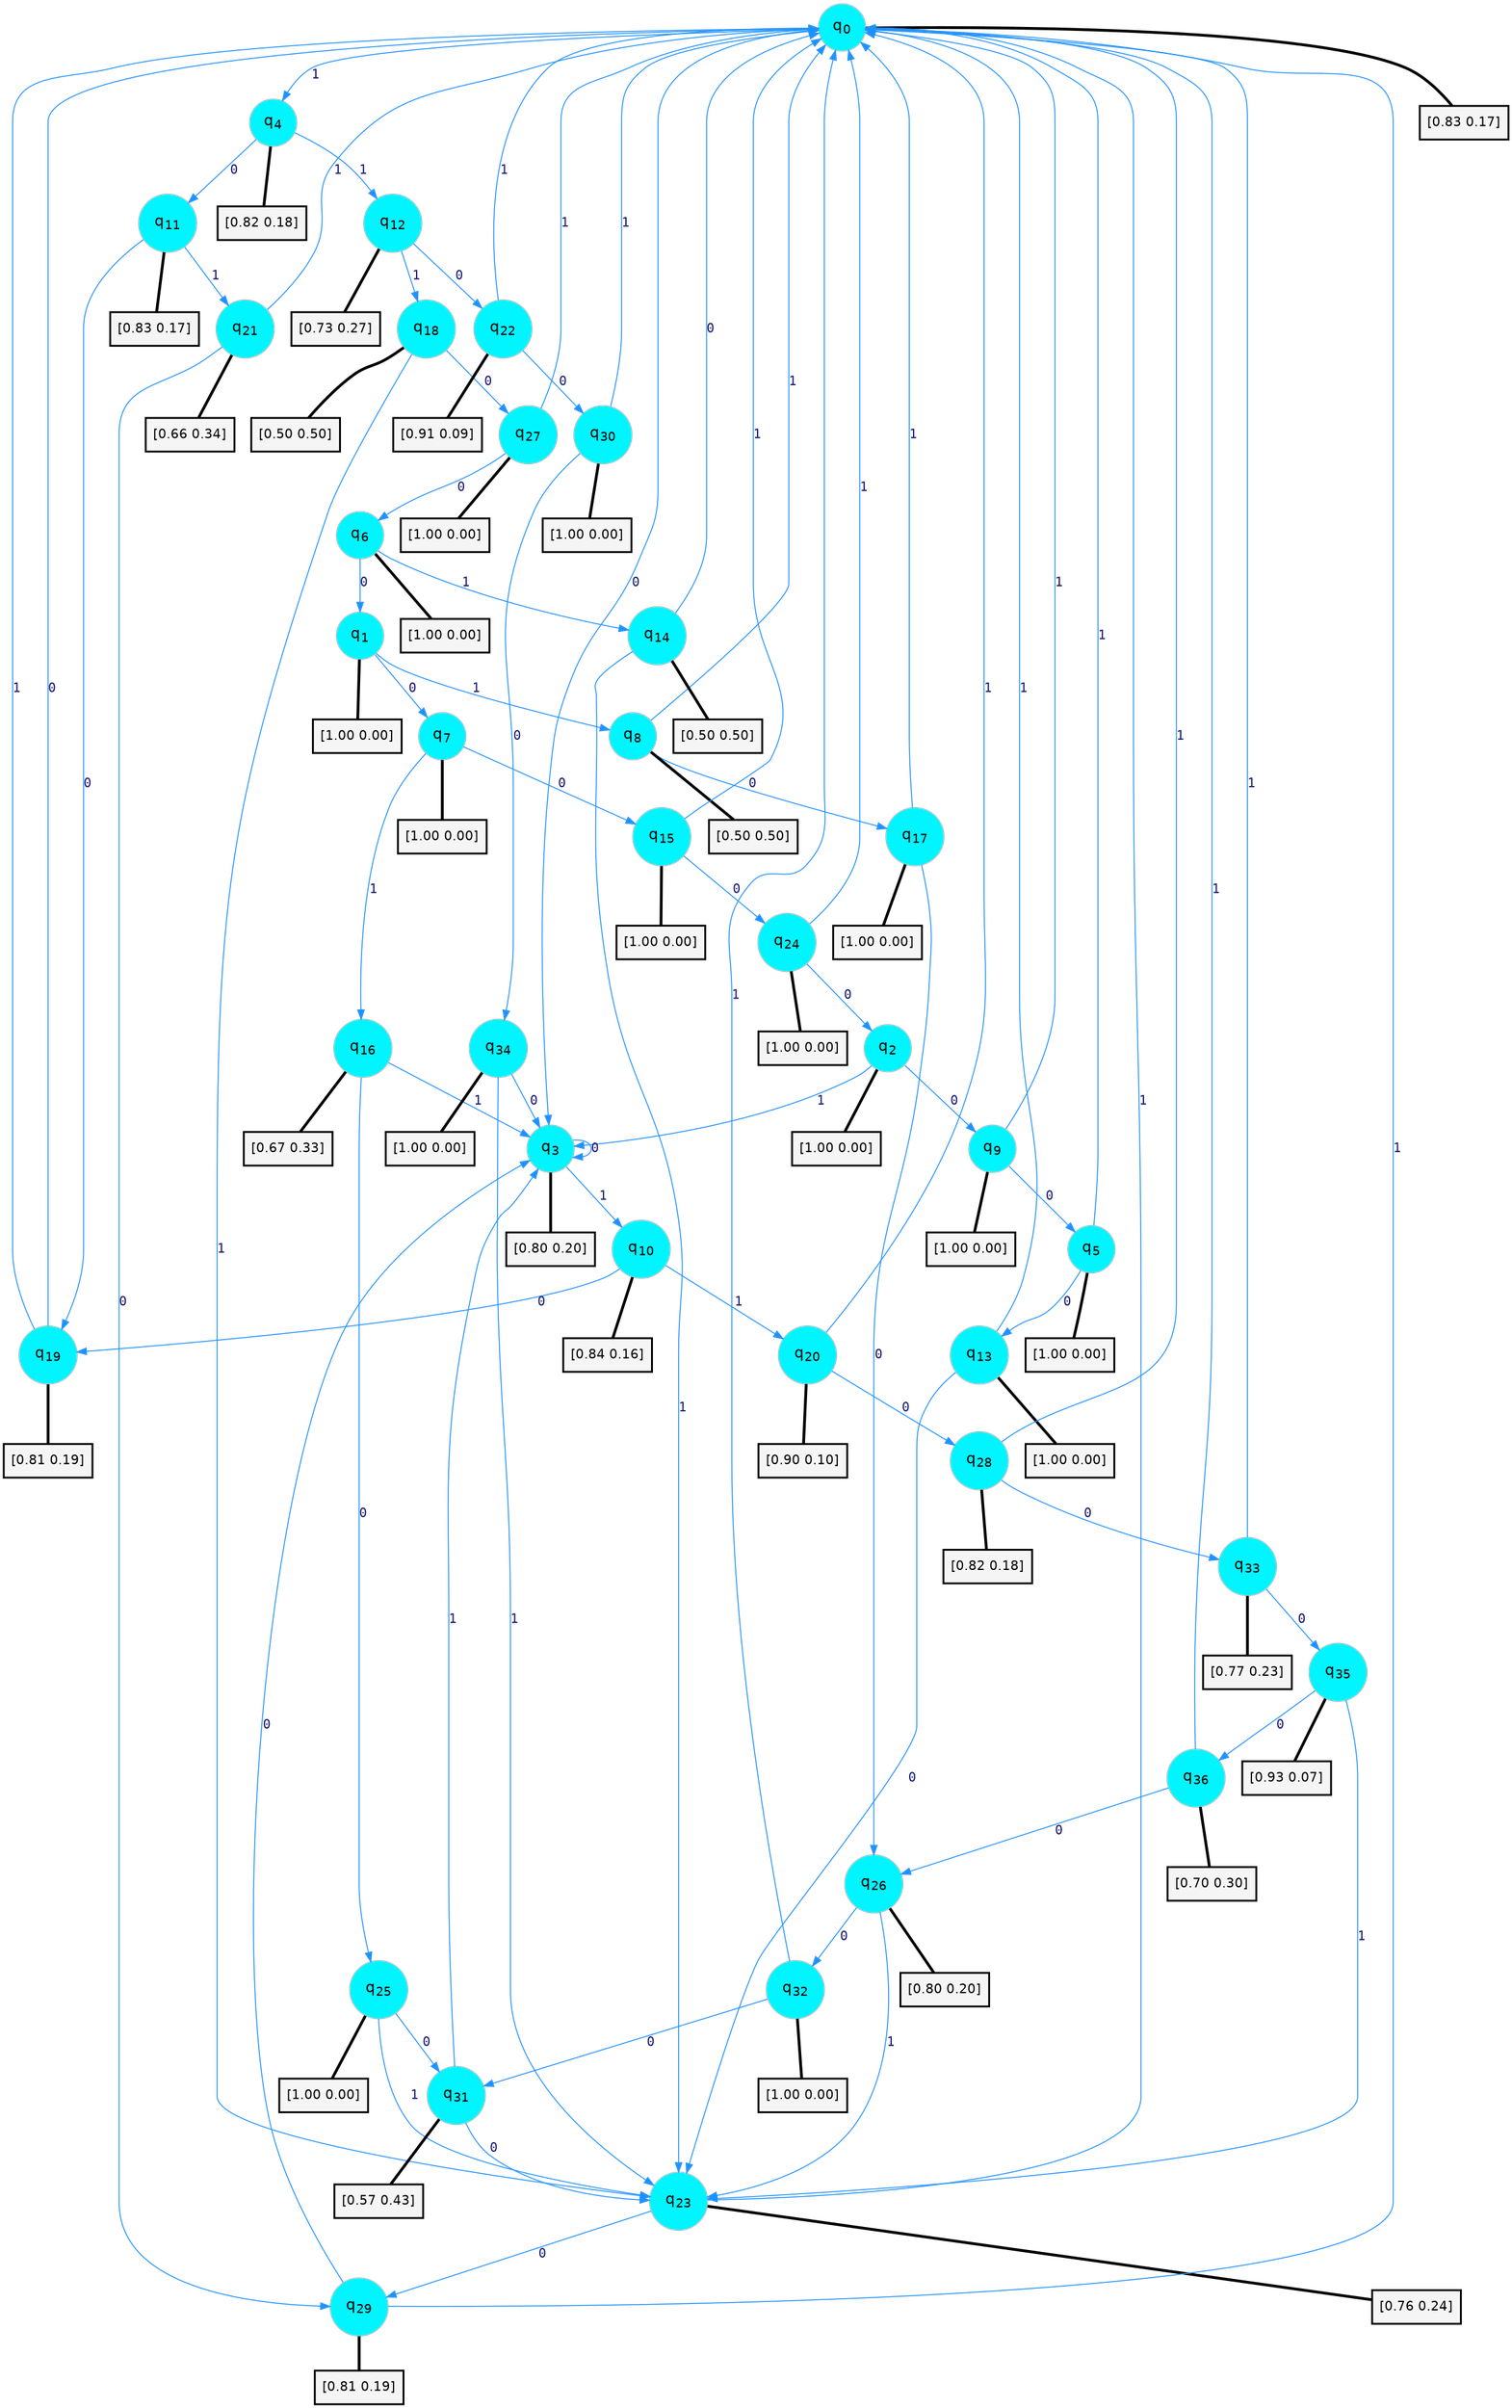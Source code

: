 digraph G {
graph [
bgcolor=transparent, dpi=300, rankdir=TD, size="40,25"];
node [
color=gray, fillcolor=turquoise1, fontcolor=black, fontname=Helvetica, fontsize=16, fontweight=bold, shape=circle, style=filled];
edge [
arrowsize=1, color=dodgerblue1, fontcolor=midnightblue, fontname=courier, fontweight=bold, penwidth=1, style=solid, weight=20];
0[label=<q<SUB>0</SUB>>];
1[label=<q<SUB>1</SUB>>];
2[label=<q<SUB>2</SUB>>];
3[label=<q<SUB>3</SUB>>];
4[label=<q<SUB>4</SUB>>];
5[label=<q<SUB>5</SUB>>];
6[label=<q<SUB>6</SUB>>];
7[label=<q<SUB>7</SUB>>];
8[label=<q<SUB>8</SUB>>];
9[label=<q<SUB>9</SUB>>];
10[label=<q<SUB>10</SUB>>];
11[label=<q<SUB>11</SUB>>];
12[label=<q<SUB>12</SUB>>];
13[label=<q<SUB>13</SUB>>];
14[label=<q<SUB>14</SUB>>];
15[label=<q<SUB>15</SUB>>];
16[label=<q<SUB>16</SUB>>];
17[label=<q<SUB>17</SUB>>];
18[label=<q<SUB>18</SUB>>];
19[label=<q<SUB>19</SUB>>];
20[label=<q<SUB>20</SUB>>];
21[label=<q<SUB>21</SUB>>];
22[label=<q<SUB>22</SUB>>];
23[label=<q<SUB>23</SUB>>];
24[label=<q<SUB>24</SUB>>];
25[label=<q<SUB>25</SUB>>];
26[label=<q<SUB>26</SUB>>];
27[label=<q<SUB>27</SUB>>];
28[label=<q<SUB>28</SUB>>];
29[label=<q<SUB>29</SUB>>];
30[label=<q<SUB>30</SUB>>];
31[label=<q<SUB>31</SUB>>];
32[label=<q<SUB>32</SUB>>];
33[label=<q<SUB>33</SUB>>];
34[label=<q<SUB>34</SUB>>];
35[label=<q<SUB>35</SUB>>];
36[label=<q<SUB>36</SUB>>];
37[label="[0.83 0.17]", shape=box,fontcolor=black, fontname=Helvetica, fontsize=14, penwidth=2, fillcolor=whitesmoke,color=black];
38[label="[1.00 0.00]", shape=box,fontcolor=black, fontname=Helvetica, fontsize=14, penwidth=2, fillcolor=whitesmoke,color=black];
39[label="[1.00 0.00]", shape=box,fontcolor=black, fontname=Helvetica, fontsize=14, penwidth=2, fillcolor=whitesmoke,color=black];
40[label="[0.80 0.20]", shape=box,fontcolor=black, fontname=Helvetica, fontsize=14, penwidth=2, fillcolor=whitesmoke,color=black];
41[label="[0.82 0.18]", shape=box,fontcolor=black, fontname=Helvetica, fontsize=14, penwidth=2, fillcolor=whitesmoke,color=black];
42[label="[1.00 0.00]", shape=box,fontcolor=black, fontname=Helvetica, fontsize=14, penwidth=2, fillcolor=whitesmoke,color=black];
43[label="[1.00 0.00]", shape=box,fontcolor=black, fontname=Helvetica, fontsize=14, penwidth=2, fillcolor=whitesmoke,color=black];
44[label="[1.00 0.00]", shape=box,fontcolor=black, fontname=Helvetica, fontsize=14, penwidth=2, fillcolor=whitesmoke,color=black];
45[label="[0.50 0.50]", shape=box,fontcolor=black, fontname=Helvetica, fontsize=14, penwidth=2, fillcolor=whitesmoke,color=black];
46[label="[1.00 0.00]", shape=box,fontcolor=black, fontname=Helvetica, fontsize=14, penwidth=2, fillcolor=whitesmoke,color=black];
47[label="[0.84 0.16]", shape=box,fontcolor=black, fontname=Helvetica, fontsize=14, penwidth=2, fillcolor=whitesmoke,color=black];
48[label="[0.83 0.17]", shape=box,fontcolor=black, fontname=Helvetica, fontsize=14, penwidth=2, fillcolor=whitesmoke,color=black];
49[label="[0.73 0.27]", shape=box,fontcolor=black, fontname=Helvetica, fontsize=14, penwidth=2, fillcolor=whitesmoke,color=black];
50[label="[1.00 0.00]", shape=box,fontcolor=black, fontname=Helvetica, fontsize=14, penwidth=2, fillcolor=whitesmoke,color=black];
51[label="[0.50 0.50]", shape=box,fontcolor=black, fontname=Helvetica, fontsize=14, penwidth=2, fillcolor=whitesmoke,color=black];
52[label="[1.00 0.00]", shape=box,fontcolor=black, fontname=Helvetica, fontsize=14, penwidth=2, fillcolor=whitesmoke,color=black];
53[label="[0.67 0.33]", shape=box,fontcolor=black, fontname=Helvetica, fontsize=14, penwidth=2, fillcolor=whitesmoke,color=black];
54[label="[1.00 0.00]", shape=box,fontcolor=black, fontname=Helvetica, fontsize=14, penwidth=2, fillcolor=whitesmoke,color=black];
55[label="[0.50 0.50]", shape=box,fontcolor=black, fontname=Helvetica, fontsize=14, penwidth=2, fillcolor=whitesmoke,color=black];
56[label="[0.81 0.19]", shape=box,fontcolor=black, fontname=Helvetica, fontsize=14, penwidth=2, fillcolor=whitesmoke,color=black];
57[label="[0.90 0.10]", shape=box,fontcolor=black, fontname=Helvetica, fontsize=14, penwidth=2, fillcolor=whitesmoke,color=black];
58[label="[0.66 0.34]", shape=box,fontcolor=black, fontname=Helvetica, fontsize=14, penwidth=2, fillcolor=whitesmoke,color=black];
59[label="[0.91 0.09]", shape=box,fontcolor=black, fontname=Helvetica, fontsize=14, penwidth=2, fillcolor=whitesmoke,color=black];
60[label="[0.76 0.24]", shape=box,fontcolor=black, fontname=Helvetica, fontsize=14, penwidth=2, fillcolor=whitesmoke,color=black];
61[label="[1.00 0.00]", shape=box,fontcolor=black, fontname=Helvetica, fontsize=14, penwidth=2, fillcolor=whitesmoke,color=black];
62[label="[1.00 0.00]", shape=box,fontcolor=black, fontname=Helvetica, fontsize=14, penwidth=2, fillcolor=whitesmoke,color=black];
63[label="[0.80 0.20]", shape=box,fontcolor=black, fontname=Helvetica, fontsize=14, penwidth=2, fillcolor=whitesmoke,color=black];
64[label="[1.00 0.00]", shape=box,fontcolor=black, fontname=Helvetica, fontsize=14, penwidth=2, fillcolor=whitesmoke,color=black];
65[label="[0.82 0.18]", shape=box,fontcolor=black, fontname=Helvetica, fontsize=14, penwidth=2, fillcolor=whitesmoke,color=black];
66[label="[0.81 0.19]", shape=box,fontcolor=black, fontname=Helvetica, fontsize=14, penwidth=2, fillcolor=whitesmoke,color=black];
67[label="[1.00 0.00]", shape=box,fontcolor=black, fontname=Helvetica, fontsize=14, penwidth=2, fillcolor=whitesmoke,color=black];
68[label="[0.57 0.43]", shape=box,fontcolor=black, fontname=Helvetica, fontsize=14, penwidth=2, fillcolor=whitesmoke,color=black];
69[label="[1.00 0.00]", shape=box,fontcolor=black, fontname=Helvetica, fontsize=14, penwidth=2, fillcolor=whitesmoke,color=black];
70[label="[0.77 0.23]", shape=box,fontcolor=black, fontname=Helvetica, fontsize=14, penwidth=2, fillcolor=whitesmoke,color=black];
71[label="[1.00 0.00]", shape=box,fontcolor=black, fontname=Helvetica, fontsize=14, penwidth=2, fillcolor=whitesmoke,color=black];
72[label="[0.93 0.07]", shape=box,fontcolor=black, fontname=Helvetica, fontsize=14, penwidth=2, fillcolor=whitesmoke,color=black];
73[label="[0.70 0.30]", shape=box,fontcolor=black, fontname=Helvetica, fontsize=14, penwidth=2, fillcolor=whitesmoke,color=black];
0->3 [label=0];
0->4 [label=1];
0->37 [arrowhead=none, penwidth=3,color=black];
1->7 [label=0];
1->8 [label=1];
1->38 [arrowhead=none, penwidth=3,color=black];
2->9 [label=0];
2->3 [label=1];
2->39 [arrowhead=none, penwidth=3,color=black];
3->3 [label=0];
3->10 [label=1];
3->40 [arrowhead=none, penwidth=3,color=black];
4->11 [label=0];
4->12 [label=1];
4->41 [arrowhead=none, penwidth=3,color=black];
5->13 [label=0];
5->0 [label=1];
5->42 [arrowhead=none, penwidth=3,color=black];
6->1 [label=0];
6->14 [label=1];
6->43 [arrowhead=none, penwidth=3,color=black];
7->15 [label=0];
7->16 [label=1];
7->44 [arrowhead=none, penwidth=3,color=black];
8->17 [label=0];
8->0 [label=1];
8->45 [arrowhead=none, penwidth=3,color=black];
9->5 [label=0];
9->0 [label=1];
9->46 [arrowhead=none, penwidth=3,color=black];
10->19 [label=0];
10->20 [label=1];
10->47 [arrowhead=none, penwidth=3,color=black];
11->19 [label=0];
11->21 [label=1];
11->48 [arrowhead=none, penwidth=3,color=black];
12->22 [label=0];
12->18 [label=1];
12->49 [arrowhead=none, penwidth=3,color=black];
13->23 [label=0];
13->0 [label=1];
13->50 [arrowhead=none, penwidth=3,color=black];
14->0 [label=0];
14->23 [label=1];
14->51 [arrowhead=none, penwidth=3,color=black];
15->24 [label=0];
15->0 [label=1];
15->52 [arrowhead=none, penwidth=3,color=black];
16->25 [label=0];
16->3 [label=1];
16->53 [arrowhead=none, penwidth=3,color=black];
17->26 [label=0];
17->0 [label=1];
17->54 [arrowhead=none, penwidth=3,color=black];
18->27 [label=0];
18->23 [label=1];
18->55 [arrowhead=none, penwidth=3,color=black];
19->0 [label=0];
19->0 [label=1];
19->56 [arrowhead=none, penwidth=3,color=black];
20->28 [label=0];
20->0 [label=1];
20->57 [arrowhead=none, penwidth=3,color=black];
21->29 [label=0];
21->0 [label=1];
21->58 [arrowhead=none, penwidth=3,color=black];
22->30 [label=0];
22->0 [label=1];
22->59 [arrowhead=none, penwidth=3,color=black];
23->29 [label=0];
23->0 [label=1];
23->60 [arrowhead=none, penwidth=3,color=black];
24->2 [label=0];
24->0 [label=1];
24->61 [arrowhead=none, penwidth=3,color=black];
25->31 [label=0];
25->23 [label=1];
25->62 [arrowhead=none, penwidth=3,color=black];
26->32 [label=0];
26->23 [label=1];
26->63 [arrowhead=none, penwidth=3,color=black];
27->6 [label=0];
27->0 [label=1];
27->64 [arrowhead=none, penwidth=3,color=black];
28->33 [label=0];
28->0 [label=1];
28->65 [arrowhead=none, penwidth=3,color=black];
29->3 [label=0];
29->0 [label=1];
29->66 [arrowhead=none, penwidth=3,color=black];
30->34 [label=0];
30->0 [label=1];
30->67 [arrowhead=none, penwidth=3,color=black];
31->23 [label=0];
31->3 [label=1];
31->68 [arrowhead=none, penwidth=3,color=black];
32->31 [label=0];
32->0 [label=1];
32->69 [arrowhead=none, penwidth=3,color=black];
33->35 [label=0];
33->0 [label=1];
33->70 [arrowhead=none, penwidth=3,color=black];
34->3 [label=0];
34->23 [label=1];
34->71 [arrowhead=none, penwidth=3,color=black];
35->36 [label=0];
35->23 [label=1];
35->72 [arrowhead=none, penwidth=3,color=black];
36->26 [label=0];
36->0 [label=1];
36->73 [arrowhead=none, penwidth=3,color=black];
}
